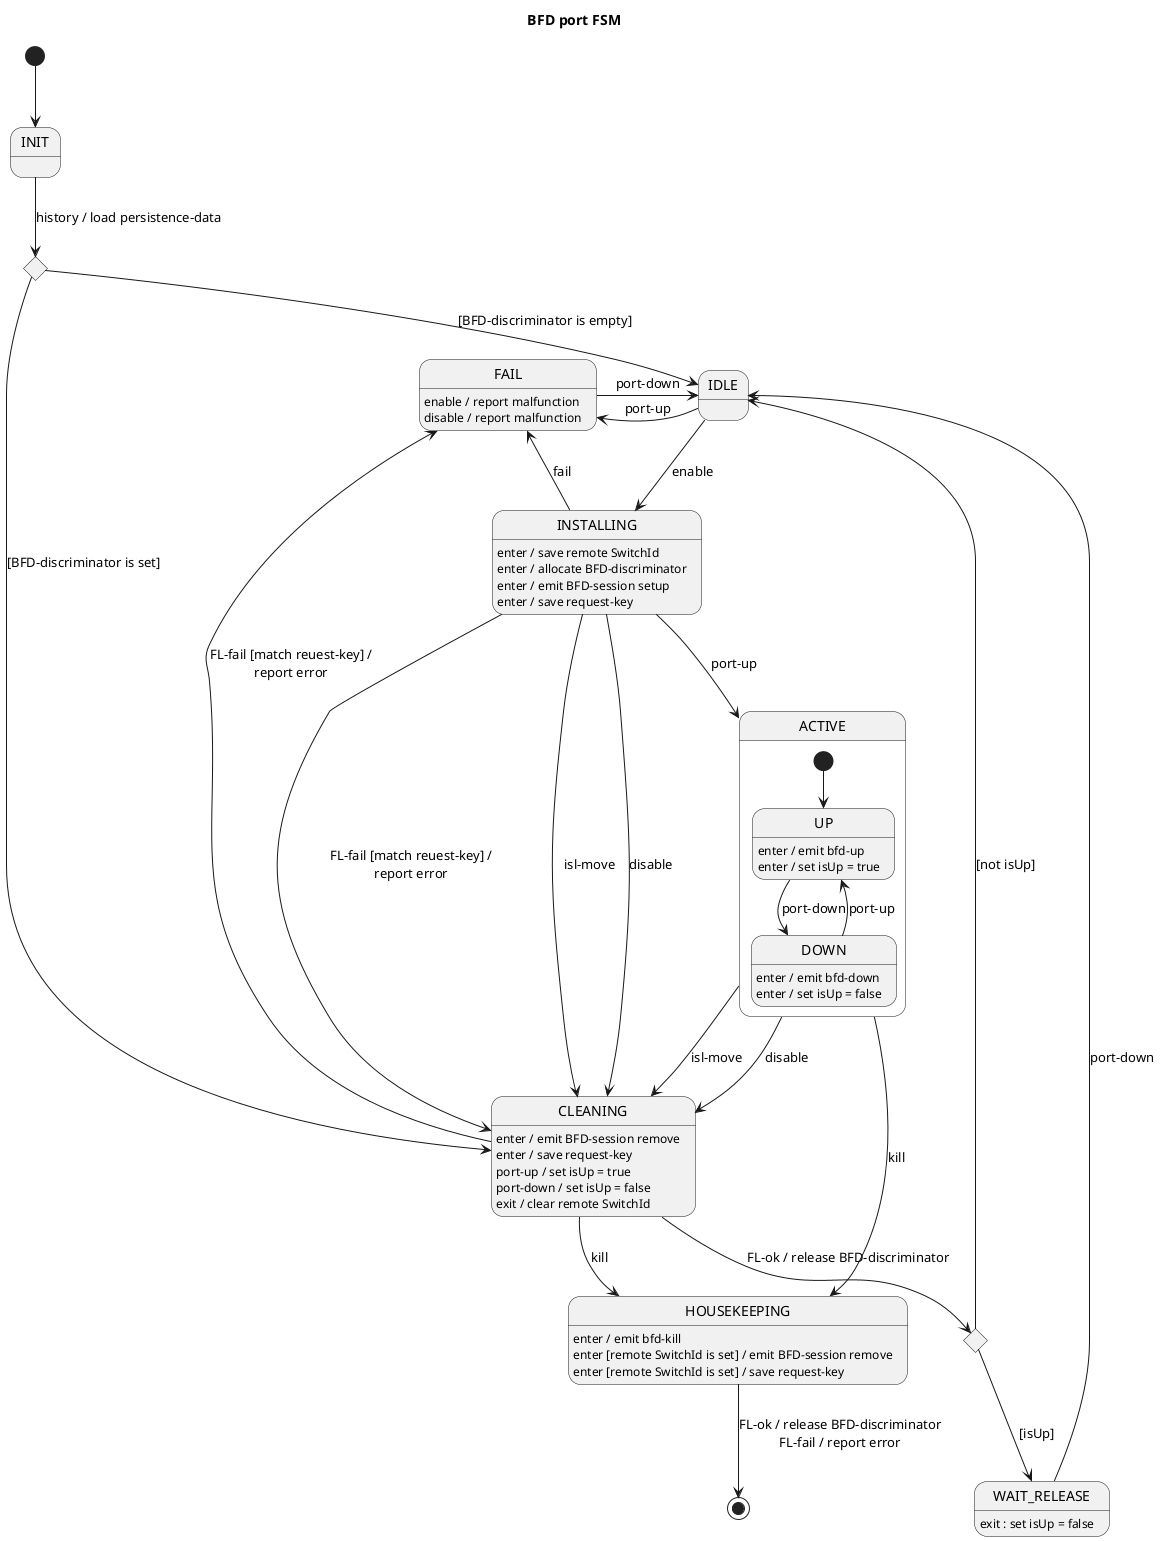 Internal data
* BFD-discriminator
* isUp (initial false)

Internal signals
* fail

Input signals
* port-up
* port-down
* enable (ISL-FSM)
* disable (ISL-FSM)
* FL-ok (worker)
* FL-fail (worker)
* FL-timeout (worker)
* isl-move (ISL-FSM)

Output signals
* bfd-up
* bfd-down
* bfd-kill

@startuml
title BFD port FSM

[*] --> INIT

state initChoice <<choice>>
INIT --> initChoice : history / load persistence-data

initChoice --> IDLE : [BFD-discriminator is empty]
initChoice --> CLEANING : [BFD-discriminator is set]

IDLE --> INSTALLING : enable
IDLE -l-> FAIL : port-up

INSTALLING --> ACTIVE : port-up
INSTALLING --> CLEANING : FL-fail [match reuest-key] /\nreport error
INSTALLING --> CLEANING : isl-move
INSTALLING --> CLEANING : disable
INSTALLING --> FAIL : fail
INSTALLING : enter / save remote SwitchId
INSTALLING : enter / allocate BFD-discriminator
INSTALLING : enter / emit BFD-session setup
INSTALLING : enter / save request-key

state cleaningChoice <<choice>>

CLEANING --> cleaningChoice : FL-ok / release BFD-discriminator
CLEANING --> FAIL : FL-fail [match reuest-key] /\nreport error
CLEANING --> HOUSEKEEPING : kill
CLEANING : enter / emit BFD-session remove
CLEANING : enter / save request-key
CLEANING : port-up / set isUp = true
CLEANING : port-down / set isUp = false
CLEANING : exit / clear remote SwitchId

cleaningChoice --> IDLE : [not isUp]
cleaningChoice --> WAIT_RELEASE : [isUp]

WAIT_RELEASE --> IDLE : port-down
WAIT_RELEASE : exit : set isUp = false

state ACTIVE {
    [*] --> UP

    UP --> DOWN : port-down
    UP : enter / emit bfd-up
    UP : enter / set isUp = true

    DOWN --> UP : port-up
    DOWN : enter / emit bfd-down
    DOWN : enter / set isUp = false
}
ACTIVE --> CLEANING : isl-move
ACTIVE --> CLEANING : disable
ACTIVE --> HOUSEKEEPING : kill

HOUSEKEEPING : enter / emit bfd-kill
HOUSEKEEPING : enter [remote SwitchId is set] / emit BFD-session remove
HOUSEKEEPING : enter [remote SwitchId is set] / save request-key
HOUSEKEEPING --> [*] : FL-ok / release BFD-discriminator\nFL-fail / report error

FAIL -r-> IDLE : port-down
FAIL : enable / report malfunction
FAIL : disable / report malfunction

@enduml
